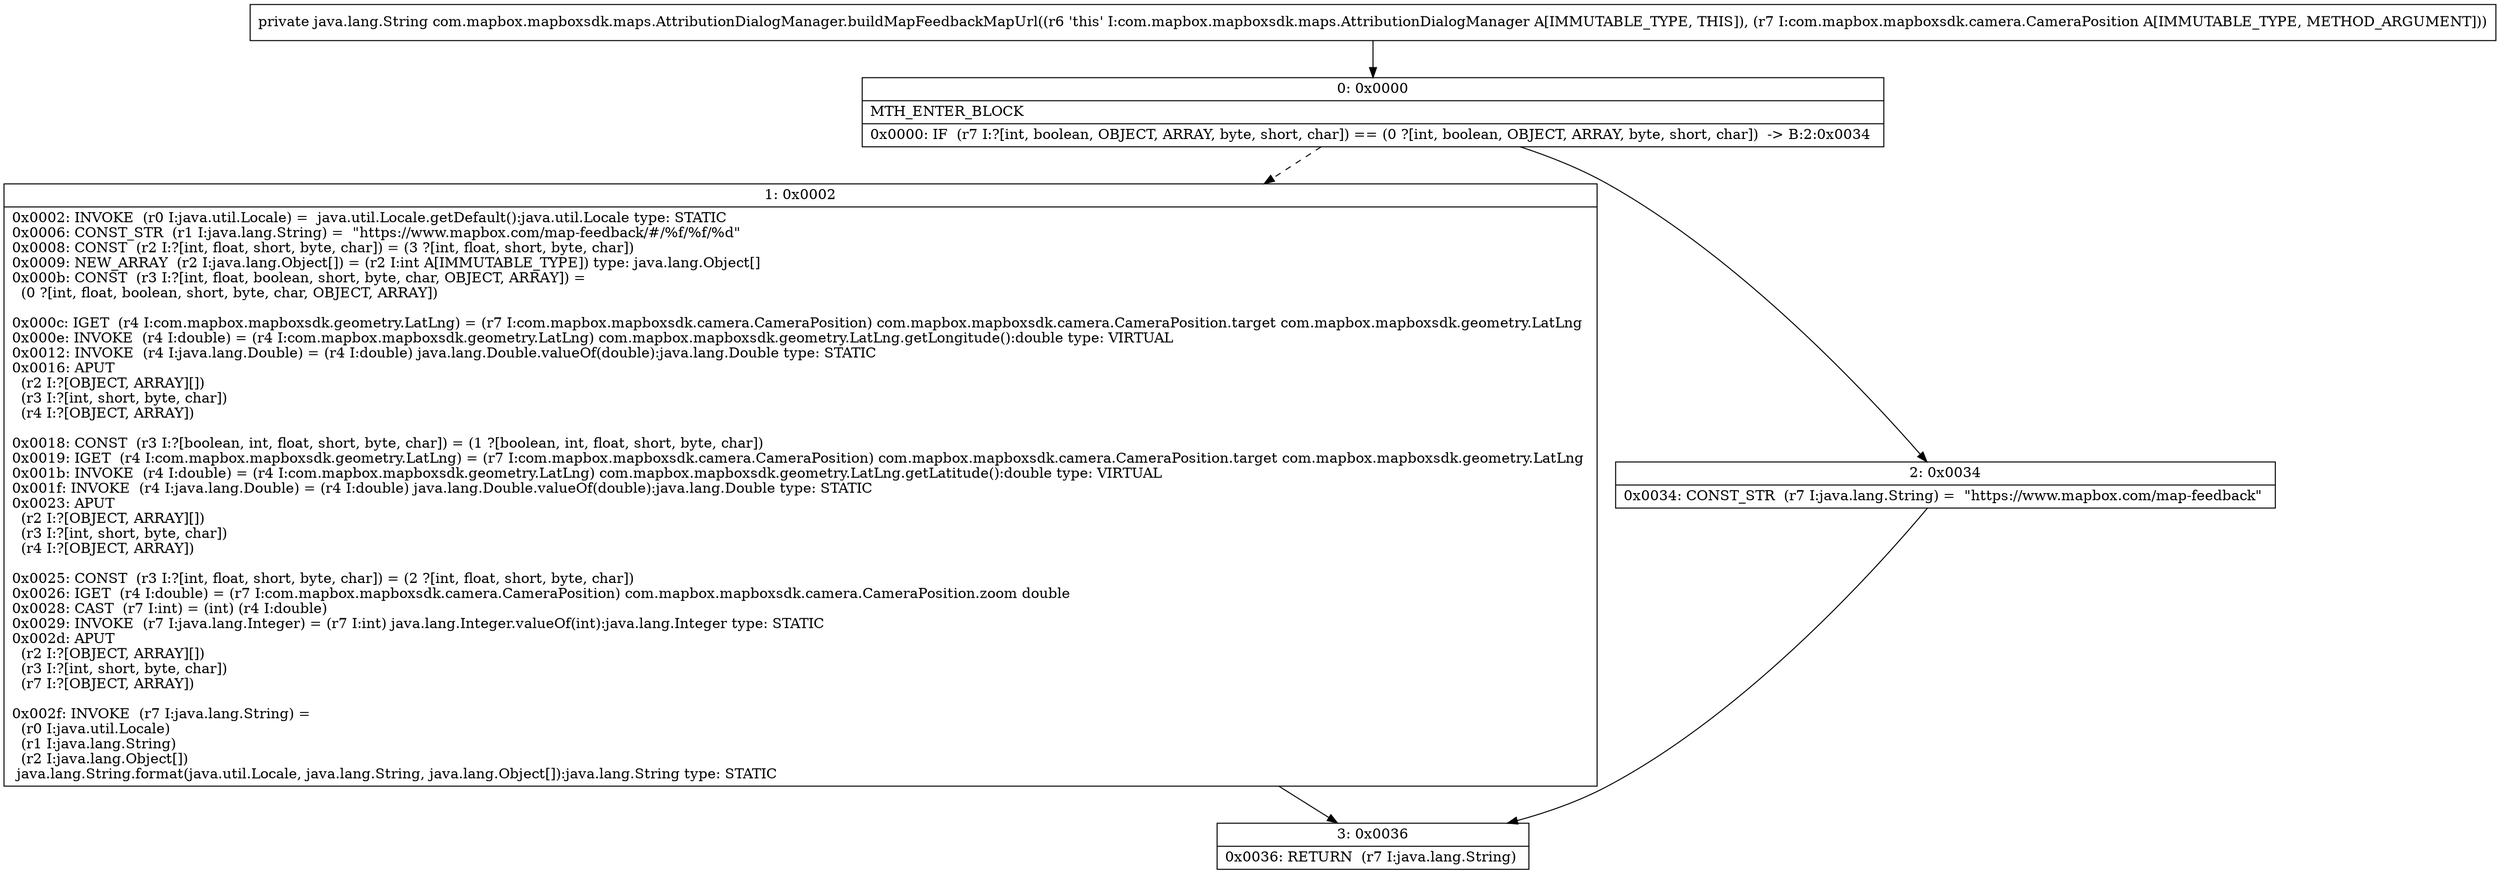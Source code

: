 digraph "CFG forcom.mapbox.mapboxsdk.maps.AttributionDialogManager.buildMapFeedbackMapUrl(Lcom\/mapbox\/mapboxsdk\/camera\/CameraPosition;)Ljava\/lang\/String;" {
Node_0 [shape=record,label="{0\:\ 0x0000|MTH_ENTER_BLOCK\l|0x0000: IF  (r7 I:?[int, boolean, OBJECT, ARRAY, byte, short, char]) == (0 ?[int, boolean, OBJECT, ARRAY, byte, short, char])  \-\> B:2:0x0034 \l}"];
Node_1 [shape=record,label="{1\:\ 0x0002|0x0002: INVOKE  (r0 I:java.util.Locale) =  java.util.Locale.getDefault():java.util.Locale type: STATIC \l0x0006: CONST_STR  (r1 I:java.lang.String) =  \"https:\/\/www.mapbox.com\/map\-feedback\/#\/%f\/%f\/%d\" \l0x0008: CONST  (r2 I:?[int, float, short, byte, char]) = (3 ?[int, float, short, byte, char]) \l0x0009: NEW_ARRAY  (r2 I:java.lang.Object[]) = (r2 I:int A[IMMUTABLE_TYPE]) type: java.lang.Object[] \l0x000b: CONST  (r3 I:?[int, float, boolean, short, byte, char, OBJECT, ARRAY]) = \l  (0 ?[int, float, boolean, short, byte, char, OBJECT, ARRAY])\l \l0x000c: IGET  (r4 I:com.mapbox.mapboxsdk.geometry.LatLng) = (r7 I:com.mapbox.mapboxsdk.camera.CameraPosition) com.mapbox.mapboxsdk.camera.CameraPosition.target com.mapbox.mapboxsdk.geometry.LatLng \l0x000e: INVOKE  (r4 I:double) = (r4 I:com.mapbox.mapboxsdk.geometry.LatLng) com.mapbox.mapboxsdk.geometry.LatLng.getLongitude():double type: VIRTUAL \l0x0012: INVOKE  (r4 I:java.lang.Double) = (r4 I:double) java.lang.Double.valueOf(double):java.lang.Double type: STATIC \l0x0016: APUT  \l  (r2 I:?[OBJECT, ARRAY][])\l  (r3 I:?[int, short, byte, char])\l  (r4 I:?[OBJECT, ARRAY])\l \l0x0018: CONST  (r3 I:?[boolean, int, float, short, byte, char]) = (1 ?[boolean, int, float, short, byte, char]) \l0x0019: IGET  (r4 I:com.mapbox.mapboxsdk.geometry.LatLng) = (r7 I:com.mapbox.mapboxsdk.camera.CameraPosition) com.mapbox.mapboxsdk.camera.CameraPosition.target com.mapbox.mapboxsdk.geometry.LatLng \l0x001b: INVOKE  (r4 I:double) = (r4 I:com.mapbox.mapboxsdk.geometry.LatLng) com.mapbox.mapboxsdk.geometry.LatLng.getLatitude():double type: VIRTUAL \l0x001f: INVOKE  (r4 I:java.lang.Double) = (r4 I:double) java.lang.Double.valueOf(double):java.lang.Double type: STATIC \l0x0023: APUT  \l  (r2 I:?[OBJECT, ARRAY][])\l  (r3 I:?[int, short, byte, char])\l  (r4 I:?[OBJECT, ARRAY])\l \l0x0025: CONST  (r3 I:?[int, float, short, byte, char]) = (2 ?[int, float, short, byte, char]) \l0x0026: IGET  (r4 I:double) = (r7 I:com.mapbox.mapboxsdk.camera.CameraPosition) com.mapbox.mapboxsdk.camera.CameraPosition.zoom double \l0x0028: CAST  (r7 I:int) = (int) (r4 I:double) \l0x0029: INVOKE  (r7 I:java.lang.Integer) = (r7 I:int) java.lang.Integer.valueOf(int):java.lang.Integer type: STATIC \l0x002d: APUT  \l  (r2 I:?[OBJECT, ARRAY][])\l  (r3 I:?[int, short, byte, char])\l  (r7 I:?[OBJECT, ARRAY])\l \l0x002f: INVOKE  (r7 I:java.lang.String) = \l  (r0 I:java.util.Locale)\l  (r1 I:java.lang.String)\l  (r2 I:java.lang.Object[])\l java.lang.String.format(java.util.Locale, java.lang.String, java.lang.Object[]):java.lang.String type: STATIC \l}"];
Node_2 [shape=record,label="{2\:\ 0x0034|0x0034: CONST_STR  (r7 I:java.lang.String) =  \"https:\/\/www.mapbox.com\/map\-feedback\" \l}"];
Node_3 [shape=record,label="{3\:\ 0x0036|0x0036: RETURN  (r7 I:java.lang.String) \l}"];
MethodNode[shape=record,label="{private java.lang.String com.mapbox.mapboxsdk.maps.AttributionDialogManager.buildMapFeedbackMapUrl((r6 'this' I:com.mapbox.mapboxsdk.maps.AttributionDialogManager A[IMMUTABLE_TYPE, THIS]), (r7 I:com.mapbox.mapboxsdk.camera.CameraPosition A[IMMUTABLE_TYPE, METHOD_ARGUMENT])) }"];
MethodNode -> Node_0;
Node_0 -> Node_1[style=dashed];
Node_0 -> Node_2;
Node_1 -> Node_3;
Node_2 -> Node_3;
}

